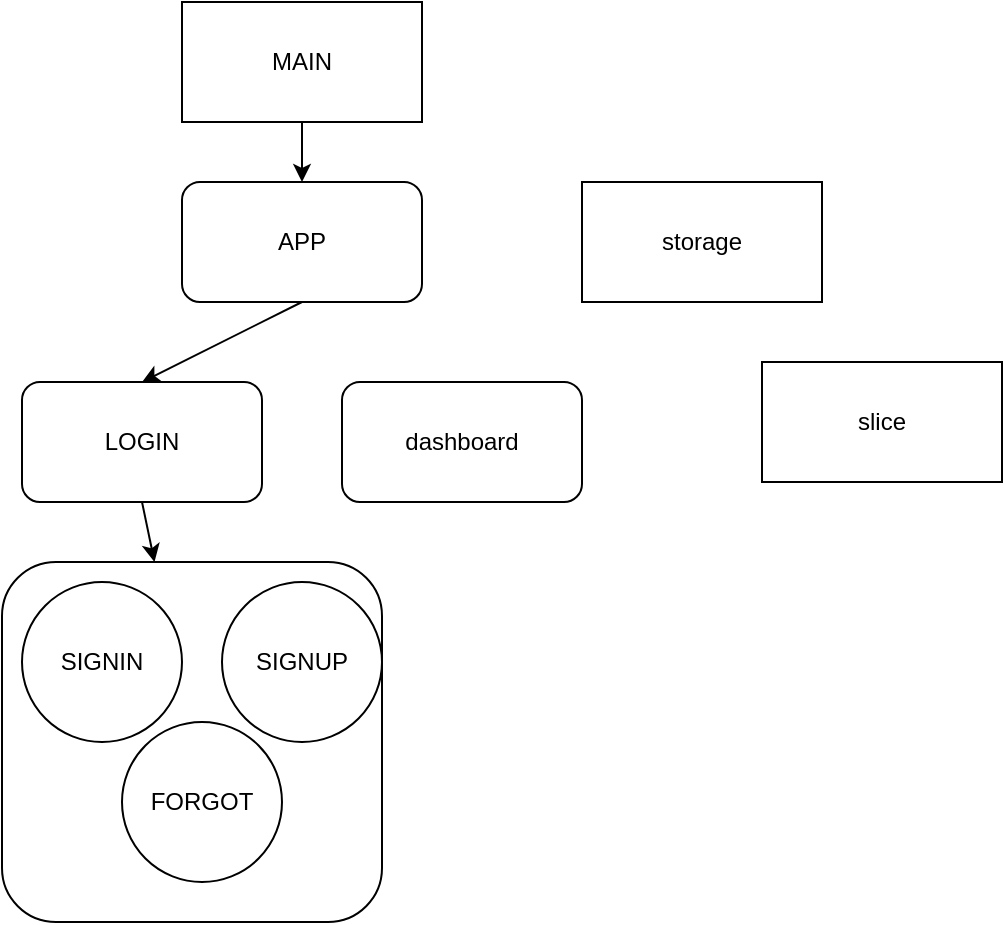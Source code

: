 <mxfile>
    <diagram id="5jTpbaQxwh-lPoNhfsmV" name="Página-1">
        <mxGraphModel dx="668" dy="603" grid="1" gridSize="10" guides="1" tooltips="1" connect="1" arrows="1" fold="1" page="1" pageScale="1" pageWidth="827" pageHeight="1169" math="0" shadow="0">
            <root>
                <mxCell id="0"/>
                <mxCell id="1" parent="0"/>
                <mxCell id="11" value="" style="rounded=1;whiteSpace=wrap;html=1;" parent="1" vertex="1">
                    <mxGeometry x="20" y="340" width="190" height="180" as="geometry"/>
                </mxCell>
                <mxCell id="8" style="edgeStyle=none;html=1;exitX=0.5;exitY=1;exitDx=0;exitDy=0;entryX=0.5;entryY=0;entryDx=0;entryDy=0;" parent="1" source="2" target="3" edge="1">
                    <mxGeometry relative="1" as="geometry"/>
                </mxCell>
                <mxCell id="2" value="MAIN" style="rounded=0;whiteSpace=wrap;html=1;" parent="1" vertex="1">
                    <mxGeometry x="110" y="60" width="120" height="60" as="geometry"/>
                </mxCell>
                <mxCell id="9" style="edgeStyle=none;html=1;exitX=0.5;exitY=1;exitDx=0;exitDy=0;entryX=0.5;entryY=0;entryDx=0;entryDy=0;" parent="1" source="3" target="4" edge="1">
                    <mxGeometry relative="1" as="geometry"/>
                </mxCell>
                <mxCell id="3" value="APP" style="rounded=1;whiteSpace=wrap;html=1;" parent="1" vertex="1">
                    <mxGeometry x="110" y="150" width="120" height="60" as="geometry"/>
                </mxCell>
                <mxCell id="14" style="edgeStyle=none;html=1;exitX=0.5;exitY=1;exitDx=0;exitDy=0;" parent="1" source="4" target="11" edge="1">
                    <mxGeometry relative="1" as="geometry"/>
                </mxCell>
                <mxCell id="4" value="LOGIN" style="rounded=1;whiteSpace=wrap;html=1;" parent="1" vertex="1">
                    <mxGeometry x="30" y="250" width="120" height="60" as="geometry"/>
                </mxCell>
                <mxCell id="5" value="SIGNIN" style="ellipse;whiteSpace=wrap;html=1;aspect=fixed;" parent="1" vertex="1">
                    <mxGeometry x="30" y="350" width="80" height="80" as="geometry"/>
                </mxCell>
                <mxCell id="6" value="FORGOT" style="ellipse;whiteSpace=wrap;html=1;aspect=fixed;" parent="1" vertex="1">
                    <mxGeometry x="80" y="420" width="80" height="80" as="geometry"/>
                </mxCell>
                <mxCell id="7" value="SIGNUP" style="ellipse;whiteSpace=wrap;html=1;aspect=fixed;" parent="1" vertex="1">
                    <mxGeometry x="130" y="350" width="80" height="80" as="geometry"/>
                </mxCell>
                <mxCell id="15" value="dashboard" style="rounded=1;whiteSpace=wrap;html=1;" parent="1" vertex="1">
                    <mxGeometry x="190" y="250" width="120" height="60" as="geometry"/>
                </mxCell>
                <mxCell id="16" value="storage" style="rounded=0;whiteSpace=wrap;html=1;" vertex="1" parent="1">
                    <mxGeometry x="310" y="150" width="120" height="60" as="geometry"/>
                </mxCell>
                <mxCell id="17" value="slice" style="rounded=0;whiteSpace=wrap;html=1;" vertex="1" parent="1">
                    <mxGeometry x="400" y="240" width="120" height="60" as="geometry"/>
                </mxCell>
            </root>
        </mxGraphModel>
    </diagram>
</mxfile>
